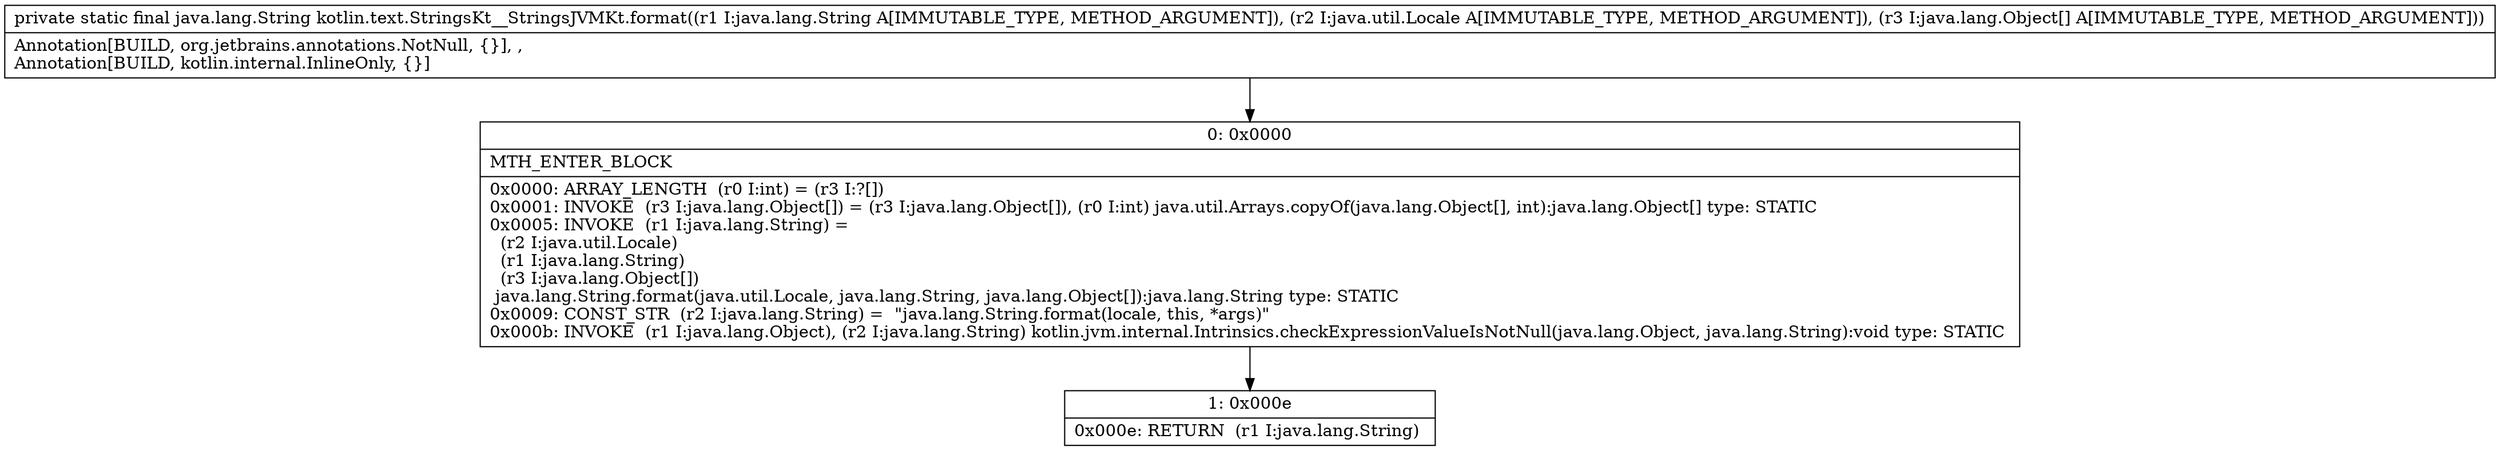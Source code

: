 digraph "CFG forkotlin.text.StringsKt__StringsJVMKt.format(Ljava\/lang\/String;Ljava\/util\/Locale;[Ljava\/lang\/Object;)Ljava\/lang\/String;" {
Node_0 [shape=record,label="{0\:\ 0x0000|MTH_ENTER_BLOCK\l|0x0000: ARRAY_LENGTH  (r0 I:int) = (r3 I:?[]) \l0x0001: INVOKE  (r3 I:java.lang.Object[]) = (r3 I:java.lang.Object[]), (r0 I:int) java.util.Arrays.copyOf(java.lang.Object[], int):java.lang.Object[] type: STATIC \l0x0005: INVOKE  (r1 I:java.lang.String) = \l  (r2 I:java.util.Locale)\l  (r1 I:java.lang.String)\l  (r3 I:java.lang.Object[])\l java.lang.String.format(java.util.Locale, java.lang.String, java.lang.Object[]):java.lang.String type: STATIC \l0x0009: CONST_STR  (r2 I:java.lang.String) =  \"java.lang.String.format(locale, this, *args)\" \l0x000b: INVOKE  (r1 I:java.lang.Object), (r2 I:java.lang.String) kotlin.jvm.internal.Intrinsics.checkExpressionValueIsNotNull(java.lang.Object, java.lang.String):void type: STATIC \l}"];
Node_1 [shape=record,label="{1\:\ 0x000e|0x000e: RETURN  (r1 I:java.lang.String) \l}"];
MethodNode[shape=record,label="{private static final java.lang.String kotlin.text.StringsKt__StringsJVMKt.format((r1 I:java.lang.String A[IMMUTABLE_TYPE, METHOD_ARGUMENT]), (r2 I:java.util.Locale A[IMMUTABLE_TYPE, METHOD_ARGUMENT]), (r3 I:java.lang.Object[] A[IMMUTABLE_TYPE, METHOD_ARGUMENT]))  | Annotation[BUILD, org.jetbrains.annotations.NotNull, \{\}], , \lAnnotation[BUILD, kotlin.internal.InlineOnly, \{\}]\l}"];
MethodNode -> Node_0;
Node_0 -> Node_1;
}

